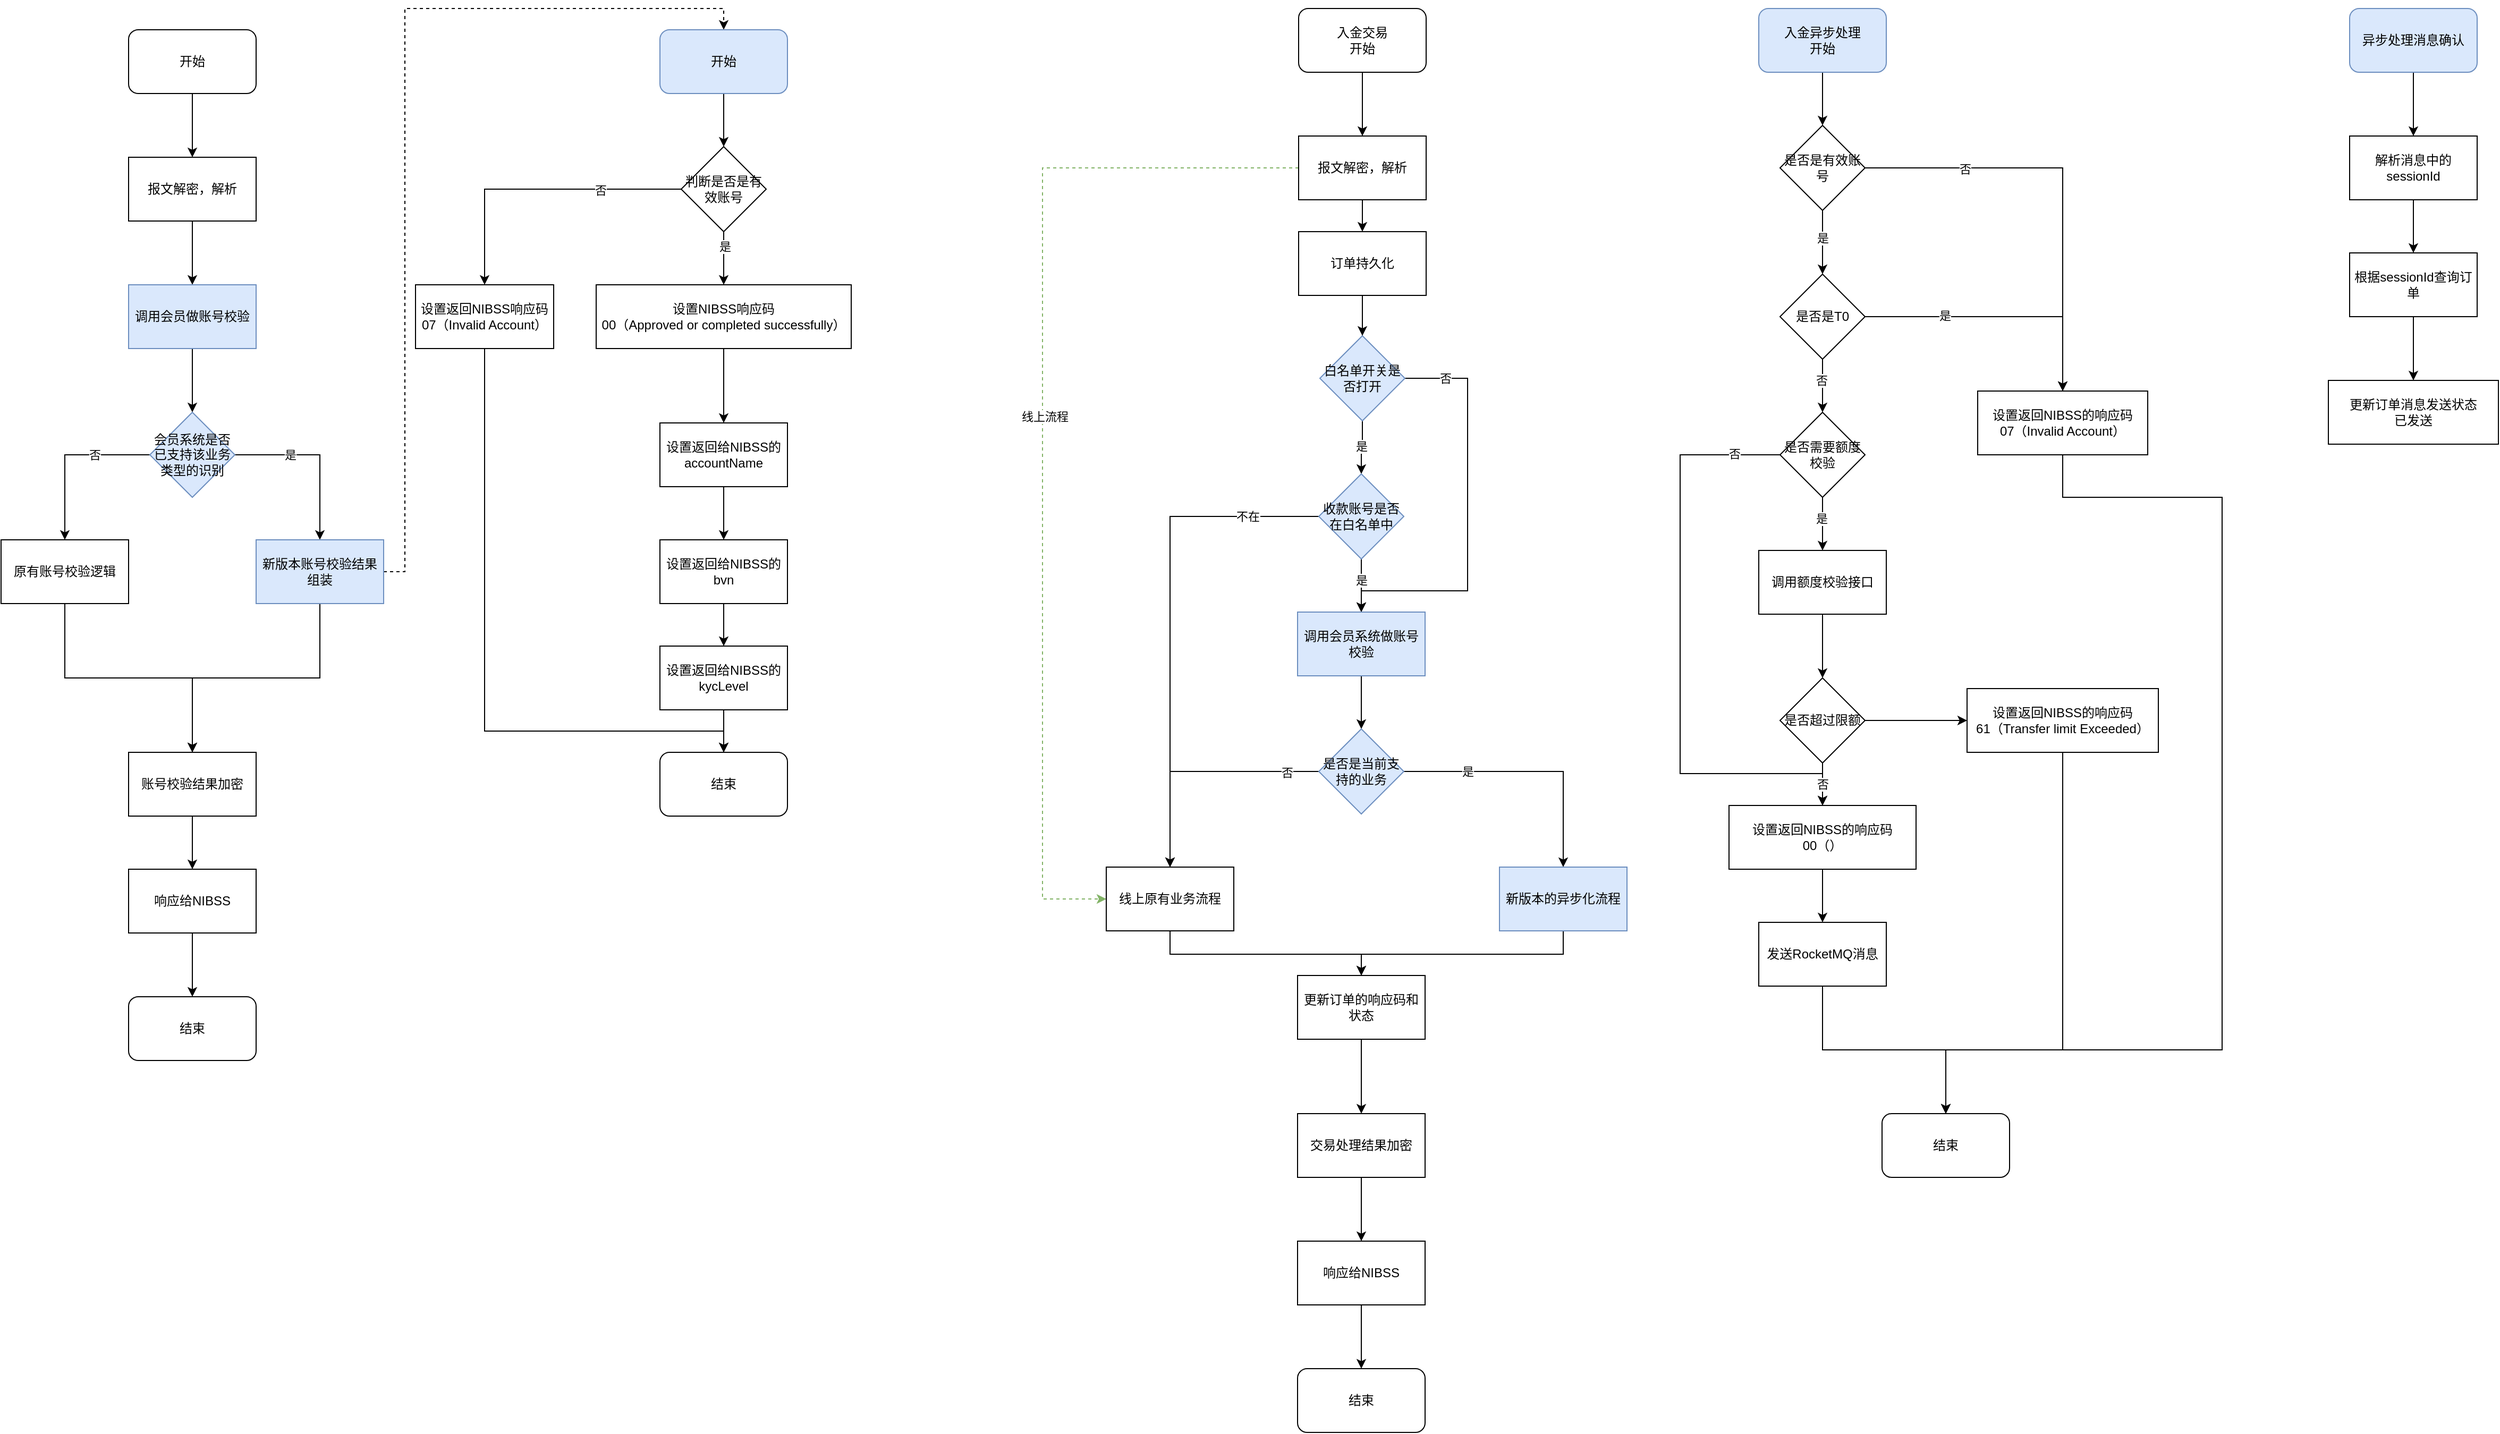 <mxfile version="21.1.1" type="github">
  <diagram name="第 1 页" id="T2vmHhKR4XjcTjqLVEOl">
    <mxGraphModel dx="1005" dy="643" grid="1" gridSize="10" guides="1" tooltips="1" connect="1" arrows="1" fold="1" page="1" pageScale="1" pageWidth="827" pageHeight="1169" math="0" shadow="0">
      <root>
        <mxCell id="0" />
        <mxCell id="1" parent="0" />
        <mxCell id="-RsiTzVQ_q_hdSGPjQla-8" style="edgeStyle=orthogonalEdgeStyle;rounded=0;orthogonalLoop=1;jettySize=auto;html=1;entryX=0.5;entryY=0;entryDx=0;entryDy=0;" edge="1" parent="1" source="-RsiTzVQ_q_hdSGPjQla-1" target="-RsiTzVQ_q_hdSGPjQla-2">
          <mxGeometry relative="1" as="geometry" />
        </mxCell>
        <mxCell id="-RsiTzVQ_q_hdSGPjQla-1" value="开始" style="rounded=1;whiteSpace=wrap;html=1;" vertex="1" parent="1">
          <mxGeometry x="120" y="40" width="120" height="60" as="geometry" />
        </mxCell>
        <mxCell id="-RsiTzVQ_q_hdSGPjQla-9" style="edgeStyle=orthogonalEdgeStyle;rounded=0;orthogonalLoop=1;jettySize=auto;html=1;entryX=0.5;entryY=0;entryDx=0;entryDy=0;" edge="1" parent="1" source="-RsiTzVQ_q_hdSGPjQla-2" target="-RsiTzVQ_q_hdSGPjQla-3">
          <mxGeometry relative="1" as="geometry" />
        </mxCell>
        <mxCell id="-RsiTzVQ_q_hdSGPjQla-2" value="报文解密，解析" style="rounded=0;whiteSpace=wrap;html=1;" vertex="1" parent="1">
          <mxGeometry x="120" y="160" width="120" height="60" as="geometry" />
        </mxCell>
        <mxCell id="-RsiTzVQ_q_hdSGPjQla-10" style="edgeStyle=orthogonalEdgeStyle;rounded=0;orthogonalLoop=1;jettySize=auto;html=1;entryX=0.5;entryY=0;entryDx=0;entryDy=0;" edge="1" parent="1" source="-RsiTzVQ_q_hdSGPjQla-3" target="-RsiTzVQ_q_hdSGPjQla-4">
          <mxGeometry relative="1" as="geometry" />
        </mxCell>
        <mxCell id="-RsiTzVQ_q_hdSGPjQla-3" value="调用会员做账号校验" style="rounded=0;whiteSpace=wrap;html=1;fillColor=#dae8fc;strokeColor=#6c8ebf;" vertex="1" parent="1">
          <mxGeometry x="120" y="280" width="120" height="60" as="geometry" />
        </mxCell>
        <mxCell id="-RsiTzVQ_q_hdSGPjQla-11" style="edgeStyle=orthogonalEdgeStyle;rounded=0;orthogonalLoop=1;jettySize=auto;html=1;entryX=0.5;entryY=0;entryDx=0;entryDy=0;" edge="1" parent="1" source="-RsiTzVQ_q_hdSGPjQla-4" target="-RsiTzVQ_q_hdSGPjQla-5">
          <mxGeometry relative="1" as="geometry" />
        </mxCell>
        <mxCell id="-RsiTzVQ_q_hdSGPjQla-12" value="否" style="edgeLabel;html=1;align=center;verticalAlign=middle;resizable=0;points=[];" vertex="1" connectable="0" parent="-RsiTzVQ_q_hdSGPjQla-11">
          <mxGeometry x="-0.345" relative="1" as="geometry">
            <mxPoint as="offset" />
          </mxGeometry>
        </mxCell>
        <mxCell id="-RsiTzVQ_q_hdSGPjQla-13" style="edgeStyle=orthogonalEdgeStyle;rounded=0;orthogonalLoop=1;jettySize=auto;html=1;entryX=0.5;entryY=0;entryDx=0;entryDy=0;" edge="1" parent="1" source="-RsiTzVQ_q_hdSGPjQla-4" target="-RsiTzVQ_q_hdSGPjQla-7">
          <mxGeometry relative="1" as="geometry" />
        </mxCell>
        <mxCell id="-RsiTzVQ_q_hdSGPjQla-16" value="是" style="edgeLabel;html=1;align=center;verticalAlign=middle;resizable=0;points=[];" vertex="1" connectable="0" parent="-RsiTzVQ_q_hdSGPjQla-13">
          <mxGeometry x="-0.35" relative="1" as="geometry">
            <mxPoint as="offset" />
          </mxGeometry>
        </mxCell>
        <mxCell id="-RsiTzVQ_q_hdSGPjQla-4" value="会员系统是否已支持该业务类型的识别" style="rhombus;whiteSpace=wrap;html=1;fillColor=#dae8fc;strokeColor=#6c8ebf;" vertex="1" parent="1">
          <mxGeometry x="140" y="400" width="80" height="80" as="geometry" />
        </mxCell>
        <mxCell id="-RsiTzVQ_q_hdSGPjQla-32" style="edgeStyle=orthogonalEdgeStyle;rounded=0;orthogonalLoop=1;jettySize=auto;html=1;entryX=0.5;entryY=0;entryDx=0;entryDy=0;exitX=0.5;exitY=1;exitDx=0;exitDy=0;" edge="1" parent="1" source="-RsiTzVQ_q_hdSGPjQla-5" target="-RsiTzVQ_q_hdSGPjQla-30">
          <mxGeometry relative="1" as="geometry" />
        </mxCell>
        <mxCell id="-RsiTzVQ_q_hdSGPjQla-5" value="原有账号校验逻辑" style="rounded=0;whiteSpace=wrap;html=1;" vertex="1" parent="1">
          <mxGeometry y="520" width="120" height="60" as="geometry" />
        </mxCell>
        <mxCell id="-RsiTzVQ_q_hdSGPjQla-31" style="edgeStyle=orthogonalEdgeStyle;rounded=0;orthogonalLoop=1;jettySize=auto;html=1;entryX=0.5;entryY=0;entryDx=0;entryDy=0;exitX=0.5;exitY=1;exitDx=0;exitDy=0;" edge="1" parent="1" source="-RsiTzVQ_q_hdSGPjQla-7" target="-RsiTzVQ_q_hdSGPjQla-30">
          <mxGeometry relative="1" as="geometry" />
        </mxCell>
        <mxCell id="-RsiTzVQ_q_hdSGPjQla-43" style="edgeStyle=orthogonalEdgeStyle;rounded=0;orthogonalLoop=1;jettySize=auto;html=1;entryX=0.5;entryY=0;entryDx=0;entryDy=0;dashed=1;" edge="1" parent="1" source="-RsiTzVQ_q_hdSGPjQla-7" target="-RsiTzVQ_q_hdSGPjQla-18">
          <mxGeometry relative="1" as="geometry">
            <Array as="points">
              <mxPoint x="380" y="550" />
              <mxPoint x="380" y="20" />
              <mxPoint x="680" y="20" />
            </Array>
          </mxGeometry>
        </mxCell>
        <mxCell id="-RsiTzVQ_q_hdSGPjQla-7" value="新版本账号校验结果组装" style="rounded=0;whiteSpace=wrap;html=1;fillColor=#dae8fc;strokeColor=#6c8ebf;" vertex="1" parent="1">
          <mxGeometry x="240" y="520" width="120" height="60" as="geometry" />
        </mxCell>
        <mxCell id="-RsiTzVQ_q_hdSGPjQla-20" style="edgeStyle=orthogonalEdgeStyle;rounded=0;orthogonalLoop=1;jettySize=auto;html=1;entryX=0.5;entryY=0;entryDx=0;entryDy=0;" edge="1" parent="1" source="-RsiTzVQ_q_hdSGPjQla-18" target="-RsiTzVQ_q_hdSGPjQla-19">
          <mxGeometry relative="1" as="geometry" />
        </mxCell>
        <mxCell id="-RsiTzVQ_q_hdSGPjQla-18" value="开始" style="rounded=1;whiteSpace=wrap;html=1;fillColor=#dae8fc;strokeColor=#6c8ebf;" vertex="1" parent="1">
          <mxGeometry x="620" y="40" width="120" height="60" as="geometry" />
        </mxCell>
        <mxCell id="-RsiTzVQ_q_hdSGPjQla-22" style="edgeStyle=orthogonalEdgeStyle;rounded=0;orthogonalLoop=1;jettySize=auto;html=1;entryX=0.5;entryY=0;entryDx=0;entryDy=0;" edge="1" parent="1" source="-RsiTzVQ_q_hdSGPjQla-19" target="-RsiTzVQ_q_hdSGPjQla-21">
          <mxGeometry relative="1" as="geometry" />
        </mxCell>
        <mxCell id="-RsiTzVQ_q_hdSGPjQla-23" value="否" style="edgeLabel;html=1;align=center;verticalAlign=middle;resizable=0;points=[];" vertex="1" connectable="0" parent="-RsiTzVQ_q_hdSGPjQla-22">
          <mxGeometry x="-0.446" y="1" relative="1" as="geometry">
            <mxPoint as="offset" />
          </mxGeometry>
        </mxCell>
        <mxCell id="-RsiTzVQ_q_hdSGPjQla-25" style="edgeStyle=orthogonalEdgeStyle;rounded=0;orthogonalLoop=1;jettySize=auto;html=1;entryX=0.5;entryY=0;entryDx=0;entryDy=0;" edge="1" parent="1" source="-RsiTzVQ_q_hdSGPjQla-19" target="-RsiTzVQ_q_hdSGPjQla-24">
          <mxGeometry relative="1" as="geometry" />
        </mxCell>
        <mxCell id="-RsiTzVQ_q_hdSGPjQla-26" value="是" style="edgeLabel;html=1;align=center;verticalAlign=middle;resizable=0;points=[];" vertex="1" connectable="0" parent="-RsiTzVQ_q_hdSGPjQla-25">
          <mxGeometry x="-0.434" y="1" relative="1" as="geometry">
            <mxPoint as="offset" />
          </mxGeometry>
        </mxCell>
        <mxCell id="-RsiTzVQ_q_hdSGPjQla-19" value="判断是否是有效账号" style="rhombus;whiteSpace=wrap;html=1;" vertex="1" parent="1">
          <mxGeometry x="640" y="150" width="80" height="80" as="geometry" />
        </mxCell>
        <mxCell id="-RsiTzVQ_q_hdSGPjQla-38" style="edgeStyle=orthogonalEdgeStyle;rounded=0;orthogonalLoop=1;jettySize=auto;html=1;entryX=0.5;entryY=0;entryDx=0;entryDy=0;" edge="1" parent="1" source="-RsiTzVQ_q_hdSGPjQla-21" target="-RsiTzVQ_q_hdSGPjQla-37">
          <mxGeometry relative="1" as="geometry">
            <Array as="points">
              <mxPoint x="455" y="700" />
              <mxPoint x="680" y="700" />
            </Array>
          </mxGeometry>
        </mxCell>
        <mxCell id="-RsiTzVQ_q_hdSGPjQla-21" value="设置返回NIBSS响应码&lt;br&gt;07（Invalid Account）" style="rounded=0;whiteSpace=wrap;html=1;" vertex="1" parent="1">
          <mxGeometry x="390" y="280" width="130" height="60" as="geometry" />
        </mxCell>
        <mxCell id="-RsiTzVQ_q_hdSGPjQla-39" style="edgeStyle=orthogonalEdgeStyle;rounded=0;orthogonalLoop=1;jettySize=auto;html=1;entryX=0.5;entryY=0;entryDx=0;entryDy=0;" edge="1" parent="1" source="-RsiTzVQ_q_hdSGPjQla-24" target="-RsiTzVQ_q_hdSGPjQla-27">
          <mxGeometry relative="1" as="geometry" />
        </mxCell>
        <mxCell id="-RsiTzVQ_q_hdSGPjQla-24" value="设置NIBSS响应码&lt;br&gt;00（Approved or completed successfully&lt;span style=&quot;background-color: initial;&quot;&gt;）&lt;/span&gt;" style="rounded=0;whiteSpace=wrap;html=1;" vertex="1" parent="1">
          <mxGeometry x="560" y="280" width="240" height="60" as="geometry" />
        </mxCell>
        <mxCell id="-RsiTzVQ_q_hdSGPjQla-40" style="edgeStyle=orthogonalEdgeStyle;rounded=0;orthogonalLoop=1;jettySize=auto;html=1;entryX=0.5;entryY=0;entryDx=0;entryDy=0;" edge="1" parent="1" source="-RsiTzVQ_q_hdSGPjQla-27" target="-RsiTzVQ_q_hdSGPjQla-28">
          <mxGeometry relative="1" as="geometry" />
        </mxCell>
        <mxCell id="-RsiTzVQ_q_hdSGPjQla-27" value="设置返回给NIBSS的&lt;br&gt;accountName" style="rounded=0;whiteSpace=wrap;html=1;" vertex="1" parent="1">
          <mxGeometry x="620" y="410" width="120" height="60" as="geometry" />
        </mxCell>
        <mxCell id="-RsiTzVQ_q_hdSGPjQla-41" style="edgeStyle=orthogonalEdgeStyle;rounded=0;orthogonalLoop=1;jettySize=auto;html=1;entryX=0.5;entryY=0;entryDx=0;entryDy=0;" edge="1" parent="1" source="-RsiTzVQ_q_hdSGPjQla-28" target="-RsiTzVQ_q_hdSGPjQla-29">
          <mxGeometry relative="1" as="geometry" />
        </mxCell>
        <mxCell id="-RsiTzVQ_q_hdSGPjQla-28" value="设置返回给NIBSS的&lt;br&gt;bvn" style="rounded=0;whiteSpace=wrap;html=1;" vertex="1" parent="1">
          <mxGeometry x="620" y="520" width="120" height="60" as="geometry" />
        </mxCell>
        <mxCell id="-RsiTzVQ_q_hdSGPjQla-42" style="edgeStyle=orthogonalEdgeStyle;rounded=0;orthogonalLoop=1;jettySize=auto;html=1;entryX=0.5;entryY=0;entryDx=0;entryDy=0;" edge="1" parent="1" source="-RsiTzVQ_q_hdSGPjQla-29" target="-RsiTzVQ_q_hdSGPjQla-37">
          <mxGeometry relative="1" as="geometry" />
        </mxCell>
        <mxCell id="-RsiTzVQ_q_hdSGPjQla-29" value="设置返回给NIBSS的&lt;br&gt;kycLevel" style="rounded=0;whiteSpace=wrap;html=1;" vertex="1" parent="1">
          <mxGeometry x="620" y="620" width="120" height="60" as="geometry" />
        </mxCell>
        <mxCell id="-RsiTzVQ_q_hdSGPjQla-35" style="edgeStyle=orthogonalEdgeStyle;rounded=0;orthogonalLoop=1;jettySize=auto;html=1;entryX=0.5;entryY=0;entryDx=0;entryDy=0;" edge="1" parent="1" source="-RsiTzVQ_q_hdSGPjQla-30" target="-RsiTzVQ_q_hdSGPjQla-33">
          <mxGeometry relative="1" as="geometry" />
        </mxCell>
        <mxCell id="-RsiTzVQ_q_hdSGPjQla-30" value="账号校验结果加密" style="rounded=0;whiteSpace=wrap;html=1;" vertex="1" parent="1">
          <mxGeometry x="120" y="720" width="120" height="60" as="geometry" />
        </mxCell>
        <mxCell id="-RsiTzVQ_q_hdSGPjQla-36" style="edgeStyle=orthogonalEdgeStyle;rounded=0;orthogonalLoop=1;jettySize=auto;html=1;entryX=0.5;entryY=0;entryDx=0;entryDy=0;" edge="1" parent="1" source="-RsiTzVQ_q_hdSGPjQla-33" target="-RsiTzVQ_q_hdSGPjQla-34">
          <mxGeometry relative="1" as="geometry" />
        </mxCell>
        <mxCell id="-RsiTzVQ_q_hdSGPjQla-33" value="响应给NIBSS" style="rounded=0;whiteSpace=wrap;html=1;" vertex="1" parent="1">
          <mxGeometry x="120" y="830" width="120" height="60" as="geometry" />
        </mxCell>
        <mxCell id="-RsiTzVQ_q_hdSGPjQla-34" value="结束" style="rounded=1;whiteSpace=wrap;html=1;" vertex="1" parent="1">
          <mxGeometry x="120" y="950" width="120" height="60" as="geometry" />
        </mxCell>
        <mxCell id="-RsiTzVQ_q_hdSGPjQla-37" value="结束" style="rounded=1;whiteSpace=wrap;html=1;" vertex="1" parent="1">
          <mxGeometry x="620" y="720" width="120" height="60" as="geometry" />
        </mxCell>
        <mxCell id="-RsiTzVQ_q_hdSGPjQla-51" style="edgeStyle=orthogonalEdgeStyle;rounded=0;orthogonalLoop=1;jettySize=auto;html=1;entryX=0.5;entryY=0;entryDx=0;entryDy=0;" edge="1" parent="1" source="-RsiTzVQ_q_hdSGPjQla-44" target="-RsiTzVQ_q_hdSGPjQla-45">
          <mxGeometry relative="1" as="geometry" />
        </mxCell>
        <mxCell id="-RsiTzVQ_q_hdSGPjQla-44" value="入金交易&lt;br&gt;开始" style="rounded=1;whiteSpace=wrap;html=1;" vertex="1" parent="1">
          <mxGeometry x="1221" y="20" width="120" height="60" as="geometry" />
        </mxCell>
        <mxCell id="-RsiTzVQ_q_hdSGPjQla-82" style="edgeStyle=orthogonalEdgeStyle;rounded=0;orthogonalLoop=1;jettySize=auto;html=1;entryX=0;entryY=0.5;entryDx=0;entryDy=0;dashed=1;fillColor=#d5e8d4;strokeColor=#82b366;" edge="1" parent="1" source="-RsiTzVQ_q_hdSGPjQla-45" target="-RsiTzVQ_q_hdSGPjQla-59">
          <mxGeometry relative="1" as="geometry">
            <Array as="points">
              <mxPoint x="980" y="170" />
              <mxPoint x="980" y="858" />
            </Array>
          </mxGeometry>
        </mxCell>
        <mxCell id="-RsiTzVQ_q_hdSGPjQla-83" value="线上流程" style="edgeLabel;html=1;align=center;verticalAlign=middle;resizable=0;points=[];" vertex="1" connectable="0" parent="-RsiTzVQ_q_hdSGPjQla-82">
          <mxGeometry x="-0.04" y="2" relative="1" as="geometry">
            <mxPoint as="offset" />
          </mxGeometry>
        </mxCell>
        <mxCell id="-RsiTzVQ_q_hdSGPjQla-109" style="edgeStyle=orthogonalEdgeStyle;rounded=0;orthogonalLoop=1;jettySize=auto;html=1;entryX=0.5;entryY=0;entryDx=0;entryDy=0;" edge="1" parent="1" source="-RsiTzVQ_q_hdSGPjQla-45" target="-RsiTzVQ_q_hdSGPjQla-108">
          <mxGeometry relative="1" as="geometry" />
        </mxCell>
        <mxCell id="-RsiTzVQ_q_hdSGPjQla-45" value="报文解密，解析" style="rounded=0;whiteSpace=wrap;html=1;" vertex="1" parent="1">
          <mxGeometry x="1221" y="140" width="120" height="60" as="geometry" />
        </mxCell>
        <mxCell id="-RsiTzVQ_q_hdSGPjQla-53" style="edgeStyle=orthogonalEdgeStyle;rounded=0;orthogonalLoop=1;jettySize=auto;html=1;entryX=0.5;entryY=0;entryDx=0;entryDy=0;" edge="1" parent="1" source="-RsiTzVQ_q_hdSGPjQla-47" target="-RsiTzVQ_q_hdSGPjQla-49">
          <mxGeometry relative="1" as="geometry">
            <Array as="points">
              <mxPoint x="1281" y="433" />
              <mxPoint x="1280" y="433" />
            </Array>
          </mxGeometry>
        </mxCell>
        <mxCell id="-RsiTzVQ_q_hdSGPjQla-56" value="是" style="edgeLabel;html=1;align=center;verticalAlign=middle;resizable=0;points=[];" vertex="1" connectable="0" parent="-RsiTzVQ_q_hdSGPjQla-53">
          <mxGeometry x="-0.07" y="-1" relative="1" as="geometry">
            <mxPoint as="offset" />
          </mxGeometry>
        </mxCell>
        <mxCell id="-RsiTzVQ_q_hdSGPjQla-62" style="edgeStyle=orthogonalEdgeStyle;rounded=0;orthogonalLoop=1;jettySize=auto;html=1;entryX=0.5;entryY=0;entryDx=0;entryDy=0;exitX=1;exitY=0.5;exitDx=0;exitDy=0;" edge="1" parent="1" source="-RsiTzVQ_q_hdSGPjQla-47" target="-RsiTzVQ_q_hdSGPjQla-50">
          <mxGeometry relative="1" as="geometry">
            <Array as="points">
              <mxPoint x="1380" y="368" />
              <mxPoint x="1380" y="568" />
              <mxPoint x="1280" y="568" />
            </Array>
          </mxGeometry>
        </mxCell>
        <mxCell id="-RsiTzVQ_q_hdSGPjQla-63" value="否" style="edgeLabel;html=1;align=center;verticalAlign=middle;resizable=0;points=[];" vertex="1" connectable="0" parent="-RsiTzVQ_q_hdSGPjQla-62">
          <mxGeometry x="-0.8" relative="1" as="geometry">
            <mxPoint as="offset" />
          </mxGeometry>
        </mxCell>
        <mxCell id="-RsiTzVQ_q_hdSGPjQla-47" value="白名单开关是否打开" style="rhombus;whiteSpace=wrap;html=1;fillColor=#dae8fc;strokeColor=#6c8ebf;" vertex="1" parent="1">
          <mxGeometry x="1241" y="328" width="80" height="80" as="geometry" />
        </mxCell>
        <mxCell id="-RsiTzVQ_q_hdSGPjQla-61" style="edgeStyle=orthogonalEdgeStyle;rounded=0;orthogonalLoop=1;jettySize=auto;html=1;entryX=0.5;entryY=0;entryDx=0;entryDy=0;" edge="1" parent="1" source="-RsiTzVQ_q_hdSGPjQla-49" target="-RsiTzVQ_q_hdSGPjQla-50">
          <mxGeometry relative="1" as="geometry" />
        </mxCell>
        <mxCell id="-RsiTzVQ_q_hdSGPjQla-64" value="是" style="edgeLabel;html=1;align=center;verticalAlign=middle;resizable=0;points=[];" vertex="1" connectable="0" parent="-RsiTzVQ_q_hdSGPjQla-61">
          <mxGeometry x="-0.557" y="-3" relative="1" as="geometry">
            <mxPoint x="3" y="9" as="offset" />
          </mxGeometry>
        </mxCell>
        <mxCell id="-RsiTzVQ_q_hdSGPjQla-65" style="edgeStyle=orthogonalEdgeStyle;rounded=0;orthogonalLoop=1;jettySize=auto;html=1;entryX=0.5;entryY=0;entryDx=0;entryDy=0;" edge="1" parent="1" source="-RsiTzVQ_q_hdSGPjQla-49" target="-RsiTzVQ_q_hdSGPjQla-59">
          <mxGeometry relative="1" as="geometry" />
        </mxCell>
        <mxCell id="-RsiTzVQ_q_hdSGPjQla-81" value="不在" style="edgeLabel;html=1;align=center;verticalAlign=middle;resizable=0;points=[];" vertex="1" connectable="0" parent="-RsiTzVQ_q_hdSGPjQla-65">
          <mxGeometry x="-0.712" relative="1" as="geometry">
            <mxPoint as="offset" />
          </mxGeometry>
        </mxCell>
        <mxCell id="-RsiTzVQ_q_hdSGPjQla-49" value="收款账号是否在白名单中" style="rhombus;whiteSpace=wrap;html=1;fillColor=#dae8fc;strokeColor=#6c8ebf;" vertex="1" parent="1">
          <mxGeometry x="1240" y="458" width="80" height="80" as="geometry" />
        </mxCell>
        <mxCell id="-RsiTzVQ_q_hdSGPjQla-67" style="edgeStyle=orthogonalEdgeStyle;rounded=0;orthogonalLoop=1;jettySize=auto;html=1;entryX=0.5;entryY=0;entryDx=0;entryDy=0;" edge="1" parent="1" source="-RsiTzVQ_q_hdSGPjQla-50" target="-RsiTzVQ_q_hdSGPjQla-66">
          <mxGeometry relative="1" as="geometry" />
        </mxCell>
        <mxCell id="-RsiTzVQ_q_hdSGPjQla-50" value="调用会员系统做账号校验" style="rounded=0;whiteSpace=wrap;html=1;fillColor=#dae8fc;strokeColor=#6c8ebf;" vertex="1" parent="1">
          <mxGeometry x="1220" y="588" width="120" height="60" as="geometry" />
        </mxCell>
        <mxCell id="-RsiTzVQ_q_hdSGPjQla-112" style="edgeStyle=orthogonalEdgeStyle;rounded=0;orthogonalLoop=1;jettySize=auto;html=1;entryX=0.5;entryY=0;entryDx=0;entryDy=0;" edge="1" parent="1" source="-RsiTzVQ_q_hdSGPjQla-59" target="-RsiTzVQ_q_hdSGPjQla-111">
          <mxGeometry relative="1" as="geometry">
            <Array as="points">
              <mxPoint x="1100" y="910" />
              <mxPoint x="1280" y="910" />
            </Array>
          </mxGeometry>
        </mxCell>
        <mxCell id="-RsiTzVQ_q_hdSGPjQla-59" value="线上原有业务流程" style="rounded=0;whiteSpace=wrap;html=1;" vertex="1" parent="1">
          <mxGeometry x="1040" y="828" width="120" height="60" as="geometry" />
        </mxCell>
        <mxCell id="-RsiTzVQ_q_hdSGPjQla-68" style="edgeStyle=orthogonalEdgeStyle;rounded=0;orthogonalLoop=1;jettySize=auto;html=1;entryX=0.5;entryY=0;entryDx=0;entryDy=0;" edge="1" parent="1" source="-RsiTzVQ_q_hdSGPjQla-66" target="-RsiTzVQ_q_hdSGPjQla-59">
          <mxGeometry relative="1" as="geometry" />
        </mxCell>
        <mxCell id="-RsiTzVQ_q_hdSGPjQla-69" value="否" style="edgeLabel;html=1;align=center;verticalAlign=middle;resizable=0;points=[];" vertex="1" connectable="0" parent="-RsiTzVQ_q_hdSGPjQla-68">
          <mxGeometry x="-0.736" y="1" relative="1" as="geometry">
            <mxPoint as="offset" />
          </mxGeometry>
        </mxCell>
        <mxCell id="-RsiTzVQ_q_hdSGPjQla-72" style="edgeStyle=orthogonalEdgeStyle;rounded=0;orthogonalLoop=1;jettySize=auto;html=1;entryX=0.5;entryY=0;entryDx=0;entryDy=0;" edge="1" parent="1" source="-RsiTzVQ_q_hdSGPjQla-66" target="-RsiTzVQ_q_hdSGPjQla-71">
          <mxGeometry relative="1" as="geometry" />
        </mxCell>
        <mxCell id="-RsiTzVQ_q_hdSGPjQla-73" value="是" style="edgeLabel;html=1;align=center;verticalAlign=middle;resizable=0;points=[];" vertex="1" connectable="0" parent="-RsiTzVQ_q_hdSGPjQla-72">
          <mxGeometry x="-0.192" y="-1" relative="1" as="geometry">
            <mxPoint x="-37" y="-1" as="offset" />
          </mxGeometry>
        </mxCell>
        <mxCell id="-RsiTzVQ_q_hdSGPjQla-66" value="是否是当前支持的业务" style="rhombus;whiteSpace=wrap;html=1;fillColor=#dae8fc;strokeColor=#6c8ebf;" vertex="1" parent="1">
          <mxGeometry x="1240" y="698" width="80" height="80" as="geometry" />
        </mxCell>
        <mxCell id="-RsiTzVQ_q_hdSGPjQla-113" style="edgeStyle=orthogonalEdgeStyle;rounded=0;orthogonalLoop=1;jettySize=auto;html=1;entryX=0.5;entryY=0;entryDx=0;entryDy=0;" edge="1" parent="1" source="-RsiTzVQ_q_hdSGPjQla-71" target="-RsiTzVQ_q_hdSGPjQla-111">
          <mxGeometry relative="1" as="geometry">
            <Array as="points">
              <mxPoint x="1470" y="910" />
              <mxPoint x="1280" y="910" />
            </Array>
          </mxGeometry>
        </mxCell>
        <mxCell id="-RsiTzVQ_q_hdSGPjQla-71" value="新版本的异步化流程" style="rounded=0;whiteSpace=wrap;html=1;fillColor=#dae8fc;strokeColor=#6c8ebf;" vertex="1" parent="1">
          <mxGeometry x="1410" y="828" width="120" height="60" as="geometry" />
        </mxCell>
        <mxCell id="-RsiTzVQ_q_hdSGPjQla-79" style="edgeStyle=orthogonalEdgeStyle;rounded=0;orthogonalLoop=1;jettySize=auto;html=1;entryX=0.5;entryY=0;entryDx=0;entryDy=0;" edge="1" parent="1" source="-RsiTzVQ_q_hdSGPjQla-74" target="-RsiTzVQ_q_hdSGPjQla-75">
          <mxGeometry relative="1" as="geometry" />
        </mxCell>
        <mxCell id="-RsiTzVQ_q_hdSGPjQla-74" value="交易处理结果加密" style="rounded=0;whiteSpace=wrap;html=1;" vertex="1" parent="1">
          <mxGeometry x="1220" y="1060" width="120" height="60" as="geometry" />
        </mxCell>
        <mxCell id="-RsiTzVQ_q_hdSGPjQla-80" style="edgeStyle=orthogonalEdgeStyle;rounded=0;orthogonalLoop=1;jettySize=auto;html=1;entryX=0.5;entryY=0;entryDx=0;entryDy=0;" edge="1" parent="1" source="-RsiTzVQ_q_hdSGPjQla-75" target="-RsiTzVQ_q_hdSGPjQla-76">
          <mxGeometry relative="1" as="geometry" />
        </mxCell>
        <mxCell id="-RsiTzVQ_q_hdSGPjQla-75" value="响应给NIBSS" style="rounded=0;whiteSpace=wrap;html=1;" vertex="1" parent="1">
          <mxGeometry x="1220" y="1180" width="120" height="60" as="geometry" />
        </mxCell>
        <mxCell id="-RsiTzVQ_q_hdSGPjQla-76" value="结束" style="rounded=1;whiteSpace=wrap;html=1;" vertex="1" parent="1">
          <mxGeometry x="1220" y="1300" width="120" height="60" as="geometry" />
        </mxCell>
        <mxCell id="-RsiTzVQ_q_hdSGPjQla-92" style="edgeStyle=orthogonalEdgeStyle;rounded=0;orthogonalLoop=1;jettySize=auto;html=1;entryX=0.5;entryY=0;entryDx=0;entryDy=0;" edge="1" parent="1" source="-RsiTzVQ_q_hdSGPjQla-84" target="-RsiTzVQ_q_hdSGPjQla-85">
          <mxGeometry relative="1" as="geometry" />
        </mxCell>
        <mxCell id="-RsiTzVQ_q_hdSGPjQla-84" value="入金异步处理&lt;br&gt;开始" style="rounded=1;whiteSpace=wrap;html=1;fillColor=#dae8fc;strokeColor=#6c8ebf;" vertex="1" parent="1">
          <mxGeometry x="1654" y="20" width="120" height="60" as="geometry" />
        </mxCell>
        <mxCell id="-RsiTzVQ_q_hdSGPjQla-87" style="edgeStyle=orthogonalEdgeStyle;rounded=0;orthogonalLoop=1;jettySize=auto;html=1;entryX=0.5;entryY=0;entryDx=0;entryDy=0;" edge="1" parent="1" source="-RsiTzVQ_q_hdSGPjQla-85" target="-RsiTzVQ_q_hdSGPjQla-86">
          <mxGeometry relative="1" as="geometry" />
        </mxCell>
        <mxCell id="-RsiTzVQ_q_hdSGPjQla-88" value="否" style="edgeLabel;html=1;align=center;verticalAlign=middle;resizable=0;points=[];" vertex="1" connectable="0" parent="-RsiTzVQ_q_hdSGPjQla-87">
          <mxGeometry x="-0.529" y="-1" relative="1" as="geometry">
            <mxPoint as="offset" />
          </mxGeometry>
        </mxCell>
        <mxCell id="-RsiTzVQ_q_hdSGPjQla-90" style="edgeStyle=orthogonalEdgeStyle;rounded=0;orthogonalLoop=1;jettySize=auto;html=1;entryX=0.5;entryY=0;entryDx=0;entryDy=0;" edge="1" parent="1" source="-RsiTzVQ_q_hdSGPjQla-85" target="-RsiTzVQ_q_hdSGPjQla-89">
          <mxGeometry relative="1" as="geometry" />
        </mxCell>
        <mxCell id="-RsiTzVQ_q_hdSGPjQla-91" value="是" style="edgeLabel;html=1;align=center;verticalAlign=middle;resizable=0;points=[];" vertex="1" connectable="0" parent="-RsiTzVQ_q_hdSGPjQla-90">
          <mxGeometry x="-0.15" relative="1" as="geometry">
            <mxPoint as="offset" />
          </mxGeometry>
        </mxCell>
        <mxCell id="-RsiTzVQ_q_hdSGPjQla-85" value="是否是有效账号" style="rhombus;whiteSpace=wrap;html=1;" vertex="1" parent="1">
          <mxGeometry x="1674" y="130" width="80" height="80" as="geometry" />
        </mxCell>
        <mxCell id="-RsiTzVQ_q_hdSGPjQla-120" style="edgeStyle=orthogonalEdgeStyle;rounded=0;orthogonalLoop=1;jettySize=auto;html=1;entryX=0.5;entryY=0;entryDx=0;entryDy=0;" edge="1" parent="1" source="-RsiTzVQ_q_hdSGPjQla-86" target="-RsiTzVQ_q_hdSGPjQla-116">
          <mxGeometry relative="1" as="geometry">
            <Array as="points">
              <mxPoint x="1940" y="480" />
              <mxPoint x="2090" y="480" />
              <mxPoint x="2090" y="1000" />
              <mxPoint x="1830" y="1000" />
            </Array>
          </mxGeometry>
        </mxCell>
        <mxCell id="-RsiTzVQ_q_hdSGPjQla-86" value="设置返回NIBSS的响应码&lt;br&gt;07（Invalid Account）" style="rounded=0;whiteSpace=wrap;html=1;" vertex="1" parent="1">
          <mxGeometry x="1860" y="380" width="160" height="60" as="geometry" />
        </mxCell>
        <mxCell id="-RsiTzVQ_q_hdSGPjQla-93" style="edgeStyle=orthogonalEdgeStyle;rounded=0;orthogonalLoop=1;jettySize=auto;html=1;entryX=0.5;entryY=0;entryDx=0;entryDy=0;" edge="1" parent="1" source="-RsiTzVQ_q_hdSGPjQla-89" target="-RsiTzVQ_q_hdSGPjQla-86">
          <mxGeometry relative="1" as="geometry" />
        </mxCell>
        <mxCell id="-RsiTzVQ_q_hdSGPjQla-94" value="是" style="edgeLabel;html=1;align=center;verticalAlign=middle;resizable=0;points=[];" vertex="1" connectable="0" parent="-RsiTzVQ_q_hdSGPjQla-93">
          <mxGeometry x="-0.415" y="1" relative="1" as="geometry">
            <mxPoint as="offset" />
          </mxGeometry>
        </mxCell>
        <mxCell id="-RsiTzVQ_q_hdSGPjQla-96" style="edgeStyle=orthogonalEdgeStyle;rounded=0;orthogonalLoop=1;jettySize=auto;html=1;entryX=0.5;entryY=0;entryDx=0;entryDy=0;" edge="1" parent="1" source="-RsiTzVQ_q_hdSGPjQla-89" target="-RsiTzVQ_q_hdSGPjQla-95">
          <mxGeometry relative="1" as="geometry" />
        </mxCell>
        <mxCell id="-RsiTzVQ_q_hdSGPjQla-97" value="否" style="edgeLabel;html=1;align=center;verticalAlign=middle;resizable=0;points=[];" vertex="1" connectable="0" parent="-RsiTzVQ_q_hdSGPjQla-96">
          <mxGeometry x="-0.197" y="-1" relative="1" as="geometry">
            <mxPoint as="offset" />
          </mxGeometry>
        </mxCell>
        <mxCell id="-RsiTzVQ_q_hdSGPjQla-89" value="是否是T0" style="rhombus;whiteSpace=wrap;html=1;" vertex="1" parent="1">
          <mxGeometry x="1674" y="270" width="80" height="80" as="geometry" />
        </mxCell>
        <mxCell id="-RsiTzVQ_q_hdSGPjQla-100" style="edgeStyle=orthogonalEdgeStyle;rounded=0;orthogonalLoop=1;jettySize=auto;html=1;entryX=0.5;entryY=0;entryDx=0;entryDy=0;" edge="1" parent="1" source="-RsiTzVQ_q_hdSGPjQla-95" target="-RsiTzVQ_q_hdSGPjQla-98">
          <mxGeometry relative="1" as="geometry" />
        </mxCell>
        <mxCell id="-RsiTzVQ_q_hdSGPjQla-102" value="是" style="edgeLabel;html=1;align=center;verticalAlign=middle;resizable=0;points=[];" vertex="1" connectable="0" parent="-RsiTzVQ_q_hdSGPjQla-100">
          <mxGeometry x="-0.228" y="-1" relative="1" as="geometry">
            <mxPoint as="offset" />
          </mxGeometry>
        </mxCell>
        <mxCell id="-RsiTzVQ_q_hdSGPjQla-106" style="edgeStyle=orthogonalEdgeStyle;rounded=0;orthogonalLoop=1;jettySize=auto;html=1;entryX=0.5;entryY=0;entryDx=0;entryDy=0;" edge="1" parent="1" source="-RsiTzVQ_q_hdSGPjQla-95" target="-RsiTzVQ_q_hdSGPjQla-103">
          <mxGeometry relative="1" as="geometry">
            <Array as="points">
              <mxPoint x="1580" y="440" />
              <mxPoint x="1580" y="740" />
              <mxPoint x="1714" y="740" />
            </Array>
          </mxGeometry>
        </mxCell>
        <mxCell id="-RsiTzVQ_q_hdSGPjQla-107" value="否" style="edgeLabel;html=1;align=center;verticalAlign=middle;resizable=0;points=[];" vertex="1" connectable="0" parent="-RsiTzVQ_q_hdSGPjQla-106">
          <mxGeometry x="-0.844" y="-1" relative="1" as="geometry">
            <mxPoint as="offset" />
          </mxGeometry>
        </mxCell>
        <mxCell id="-RsiTzVQ_q_hdSGPjQla-95" value="是否需要额度校验" style="rhombus;whiteSpace=wrap;html=1;" vertex="1" parent="1">
          <mxGeometry x="1674" y="400" width="80" height="80" as="geometry" />
        </mxCell>
        <mxCell id="-RsiTzVQ_q_hdSGPjQla-101" style="edgeStyle=orthogonalEdgeStyle;rounded=0;orthogonalLoop=1;jettySize=auto;html=1;entryX=0.5;entryY=0;entryDx=0;entryDy=0;" edge="1" parent="1" source="-RsiTzVQ_q_hdSGPjQla-98" target="-RsiTzVQ_q_hdSGPjQla-99">
          <mxGeometry relative="1" as="geometry" />
        </mxCell>
        <mxCell id="-RsiTzVQ_q_hdSGPjQla-98" value="调用额度校验接口" style="rounded=0;whiteSpace=wrap;html=1;" vertex="1" parent="1">
          <mxGeometry x="1654" y="530" width="120" height="60" as="geometry" />
        </mxCell>
        <mxCell id="-RsiTzVQ_q_hdSGPjQla-104" style="edgeStyle=orthogonalEdgeStyle;rounded=0;orthogonalLoop=1;jettySize=auto;html=1;entryX=0.5;entryY=0;entryDx=0;entryDy=0;" edge="1" parent="1" source="-RsiTzVQ_q_hdSGPjQla-99" target="-RsiTzVQ_q_hdSGPjQla-103">
          <mxGeometry relative="1" as="geometry" />
        </mxCell>
        <mxCell id="-RsiTzVQ_q_hdSGPjQla-105" value="否" style="edgeLabel;html=1;align=center;verticalAlign=middle;resizable=0;points=[];" vertex="1" connectable="0" parent="-RsiTzVQ_q_hdSGPjQla-104">
          <mxGeometry x="-0.689" y="-1" relative="1" as="geometry">
            <mxPoint x="1" y="14" as="offset" />
          </mxGeometry>
        </mxCell>
        <mxCell id="-RsiTzVQ_q_hdSGPjQla-119" style="edgeStyle=orthogonalEdgeStyle;rounded=0;orthogonalLoop=1;jettySize=auto;html=1;entryX=0;entryY=0.5;entryDx=0;entryDy=0;" edge="1" parent="1" source="-RsiTzVQ_q_hdSGPjQla-99" target="-RsiTzVQ_q_hdSGPjQla-115">
          <mxGeometry relative="1" as="geometry" />
        </mxCell>
        <mxCell id="-RsiTzVQ_q_hdSGPjQla-99" value="是否超过限额" style="rhombus;whiteSpace=wrap;html=1;" vertex="1" parent="1">
          <mxGeometry x="1674" y="650" width="80" height="80" as="geometry" />
        </mxCell>
        <mxCell id="-RsiTzVQ_q_hdSGPjQla-118" style="edgeStyle=orthogonalEdgeStyle;rounded=0;orthogonalLoop=1;jettySize=auto;html=1;entryX=0.5;entryY=0;entryDx=0;entryDy=0;" edge="1" parent="1" source="-RsiTzVQ_q_hdSGPjQla-103" target="-RsiTzVQ_q_hdSGPjQla-117">
          <mxGeometry relative="1" as="geometry" />
        </mxCell>
        <mxCell id="-RsiTzVQ_q_hdSGPjQla-103" value="设置返回NIBSS的响应码&lt;br&gt;00（）" style="rounded=0;whiteSpace=wrap;html=1;" vertex="1" parent="1">
          <mxGeometry x="1626" y="770" width="176" height="60" as="geometry" />
        </mxCell>
        <mxCell id="-RsiTzVQ_q_hdSGPjQla-110" style="edgeStyle=orthogonalEdgeStyle;rounded=0;orthogonalLoop=1;jettySize=auto;html=1;entryX=0.5;entryY=0;entryDx=0;entryDy=0;" edge="1" parent="1" source="-RsiTzVQ_q_hdSGPjQla-108" target="-RsiTzVQ_q_hdSGPjQla-47">
          <mxGeometry relative="1" as="geometry" />
        </mxCell>
        <mxCell id="-RsiTzVQ_q_hdSGPjQla-108" value="订单持久化" style="rounded=0;whiteSpace=wrap;html=1;" vertex="1" parent="1">
          <mxGeometry x="1221" y="230" width="120" height="60" as="geometry" />
        </mxCell>
        <mxCell id="-RsiTzVQ_q_hdSGPjQla-114" style="edgeStyle=orthogonalEdgeStyle;rounded=0;orthogonalLoop=1;jettySize=auto;html=1;entryX=0.5;entryY=0;entryDx=0;entryDy=0;" edge="1" parent="1" source="-RsiTzVQ_q_hdSGPjQla-111" target="-RsiTzVQ_q_hdSGPjQla-74">
          <mxGeometry relative="1" as="geometry" />
        </mxCell>
        <mxCell id="-RsiTzVQ_q_hdSGPjQla-111" value="更新订单的响应码和状态" style="rounded=0;whiteSpace=wrap;html=1;" vertex="1" parent="1">
          <mxGeometry x="1220" y="930" width="120" height="60" as="geometry" />
        </mxCell>
        <mxCell id="-RsiTzVQ_q_hdSGPjQla-121" style="edgeStyle=orthogonalEdgeStyle;rounded=0;orthogonalLoop=1;jettySize=auto;html=1;entryX=0.5;entryY=0;entryDx=0;entryDy=0;" edge="1" parent="1" source="-RsiTzVQ_q_hdSGPjQla-115" target="-RsiTzVQ_q_hdSGPjQla-116">
          <mxGeometry relative="1" as="geometry">
            <Array as="points">
              <mxPoint x="1940" y="1000" />
              <mxPoint x="1830" y="1000" />
            </Array>
          </mxGeometry>
        </mxCell>
        <mxCell id="-RsiTzVQ_q_hdSGPjQla-115" value="设置返回NIBSS的响应码&lt;br&gt;61（Transfer limit Exceeded）" style="rounded=0;whiteSpace=wrap;html=1;" vertex="1" parent="1">
          <mxGeometry x="1850" y="660" width="180" height="60" as="geometry" />
        </mxCell>
        <mxCell id="-RsiTzVQ_q_hdSGPjQla-116" value="结束" style="rounded=1;whiteSpace=wrap;html=1;" vertex="1" parent="1">
          <mxGeometry x="1770" y="1060" width="120" height="60" as="geometry" />
        </mxCell>
        <mxCell id="-RsiTzVQ_q_hdSGPjQla-122" style="edgeStyle=orthogonalEdgeStyle;rounded=0;orthogonalLoop=1;jettySize=auto;html=1;entryX=0.5;entryY=0;entryDx=0;entryDy=0;" edge="1" parent="1" source="-RsiTzVQ_q_hdSGPjQla-117" target="-RsiTzVQ_q_hdSGPjQla-116">
          <mxGeometry relative="1" as="geometry" />
        </mxCell>
        <mxCell id="-RsiTzVQ_q_hdSGPjQla-117" value="发送RocketMQ消息" style="rounded=0;whiteSpace=wrap;html=1;" vertex="1" parent="1">
          <mxGeometry x="1654" y="880" width="120" height="60" as="geometry" />
        </mxCell>
        <mxCell id="-RsiTzVQ_q_hdSGPjQla-128" style="edgeStyle=orthogonalEdgeStyle;rounded=0;orthogonalLoop=1;jettySize=auto;html=1;entryX=0.5;entryY=0;entryDx=0;entryDy=0;" edge="1" parent="1" source="-RsiTzVQ_q_hdSGPjQla-123" target="-RsiTzVQ_q_hdSGPjQla-124">
          <mxGeometry relative="1" as="geometry" />
        </mxCell>
        <mxCell id="-RsiTzVQ_q_hdSGPjQla-123" value="异步处理消息确认" style="rounded=1;whiteSpace=wrap;html=1;fillColor=#dae8fc;strokeColor=#6c8ebf;" vertex="1" parent="1">
          <mxGeometry x="2210" y="20" width="120" height="60" as="geometry" />
        </mxCell>
        <mxCell id="-RsiTzVQ_q_hdSGPjQla-129" style="edgeStyle=orthogonalEdgeStyle;rounded=0;orthogonalLoop=1;jettySize=auto;html=1;entryX=0.5;entryY=0;entryDx=0;entryDy=0;" edge="1" parent="1" source="-RsiTzVQ_q_hdSGPjQla-124" target="-RsiTzVQ_q_hdSGPjQla-125">
          <mxGeometry relative="1" as="geometry" />
        </mxCell>
        <mxCell id="-RsiTzVQ_q_hdSGPjQla-124" value="解析消息中的sessionId" style="rounded=0;whiteSpace=wrap;html=1;" vertex="1" parent="1">
          <mxGeometry x="2210" y="140" width="120" height="60" as="geometry" />
        </mxCell>
        <mxCell id="-RsiTzVQ_q_hdSGPjQla-130" style="edgeStyle=orthogonalEdgeStyle;rounded=0;orthogonalLoop=1;jettySize=auto;html=1;entryX=0.5;entryY=0;entryDx=0;entryDy=0;" edge="1" parent="1" source="-RsiTzVQ_q_hdSGPjQla-125" target="-RsiTzVQ_q_hdSGPjQla-127">
          <mxGeometry relative="1" as="geometry" />
        </mxCell>
        <mxCell id="-RsiTzVQ_q_hdSGPjQla-125" value="根据sessionId查询订单" style="rounded=0;whiteSpace=wrap;html=1;" vertex="1" parent="1">
          <mxGeometry x="2210" y="250" width="120" height="60" as="geometry" />
        </mxCell>
        <mxCell id="-RsiTzVQ_q_hdSGPjQla-127" value="更新订单消息发送状态&lt;br&gt;已发送" style="rounded=0;whiteSpace=wrap;html=1;" vertex="1" parent="1">
          <mxGeometry x="2190" y="370" width="160" height="60" as="geometry" />
        </mxCell>
      </root>
    </mxGraphModel>
  </diagram>
</mxfile>

